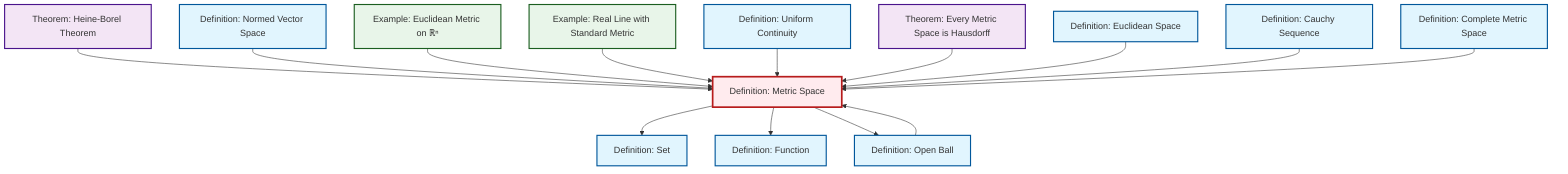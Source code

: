 graph TD
    classDef definition fill:#e1f5fe,stroke:#01579b,stroke-width:2px
    classDef theorem fill:#f3e5f5,stroke:#4a148c,stroke-width:2px
    classDef axiom fill:#fff3e0,stroke:#e65100,stroke-width:2px
    classDef example fill:#e8f5e9,stroke:#1b5e20,stroke-width:2px
    classDef current fill:#ffebee,stroke:#b71c1c,stroke-width:3px
    thm-heine-borel["Theorem: Heine-Borel Theorem"]:::theorem
    def-metric-space["Definition: Metric Space"]:::definition
    def-set["Definition: Set"]:::definition
    def-euclidean-space["Definition: Euclidean Space"]:::definition
    def-complete-metric-space["Definition: Complete Metric Space"]:::definition
    def-normed-vector-space["Definition: Normed Vector Space"]:::definition
    def-open-ball["Definition: Open Ball"]:::definition
    thm-metric-hausdorff["Theorem: Every Metric Space is Hausdorff"]:::theorem
    def-uniform-continuity["Definition: Uniform Continuity"]:::definition
    def-cauchy-sequence["Definition: Cauchy Sequence"]:::definition
    def-function["Definition: Function"]:::definition
    ex-euclidean-metric["Example: Euclidean Metric on ℝⁿ"]:::example
    ex-real-line-metric["Example: Real Line with Standard Metric"]:::example
    thm-heine-borel --> def-metric-space
    def-normed-vector-space --> def-metric-space
    ex-euclidean-metric --> def-metric-space
    def-metric-space --> def-set
    def-metric-space --> def-function
    ex-real-line-metric --> def-metric-space
    def-uniform-continuity --> def-metric-space
    thm-metric-hausdorff --> def-metric-space
    def-open-ball --> def-metric-space
    def-euclidean-space --> def-metric-space
    def-metric-space --> def-open-ball
    def-cauchy-sequence --> def-metric-space
    def-complete-metric-space --> def-metric-space
    class def-metric-space current